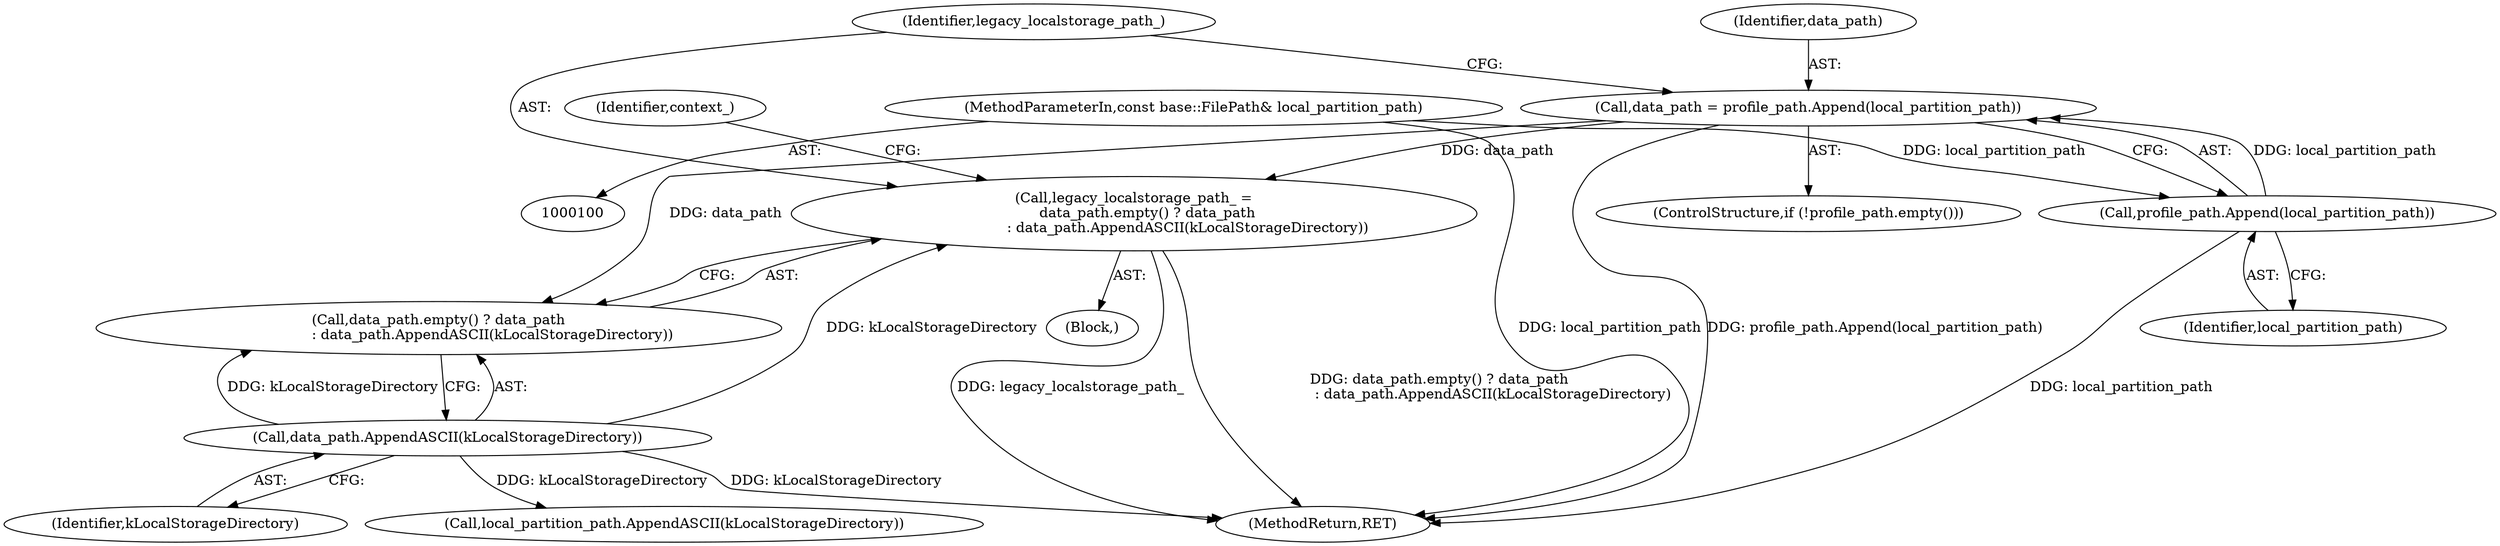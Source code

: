 digraph "1_Chrome_ba169c14aa9cc2efd708a878ae21ff34f3898fe0@del" {
"1000116" [label="(Call,legacy_localstorage_path_ =\n      data_path.empty() ? data_path\n                        : data_path.AppendASCII(kLocalStorageDirectory))"];
"1000110" [label="(Call,data_path = profile_path.Append(local_partition_path))"];
"1000112" [label="(Call,profile_path.Append(local_partition_path))"];
"1000103" [label="(MethodParameterIn,const base::FilePath& local_partition_path)"];
"1000121" [label="(Call,data_path.AppendASCII(kLocalStorageDirectory))"];
"1000105" [label="(Block,)"];
"1000111" [label="(Identifier,data_path)"];
"1000117" [label="(Identifier,legacy_localstorage_path_)"];
"1000107" [label="(ControlStructure,if (!profile_path.empty()))"];
"1000118" [label="(Call,data_path.empty() ? data_path\n                        : data_path.AppendASCII(kLocalStorageDirectory))"];
"1000147" [label="(MethodReturn,RET)"];
"1000103" [label="(MethodParameterIn,const base::FilePath& local_partition_path)"];
"1000122" [label="(Identifier,kLocalStorageDirectory)"];
"1000113" [label="(Identifier,local_partition_path)"];
"1000110" [label="(Call,data_path = profile_path.Append(local_partition_path))"];
"1000121" [label="(Call,data_path.AppendASCII(kLocalStorageDirectory))"];
"1000112" [label="(Call,profile_path.Append(local_partition_path))"];
"1000133" [label="(Call,local_partition_path.AppendASCII(kLocalStorageDirectory))"];
"1000116" [label="(Call,legacy_localstorage_path_ =\n      data_path.empty() ? data_path\n                        : data_path.AppendASCII(kLocalStorageDirectory))"];
"1000124" [label="(Identifier,context_)"];
"1000116" -> "1000105"  [label="AST: "];
"1000116" -> "1000118"  [label="CFG: "];
"1000117" -> "1000116"  [label="AST: "];
"1000118" -> "1000116"  [label="AST: "];
"1000124" -> "1000116"  [label="CFG: "];
"1000116" -> "1000147"  [label="DDG: legacy_localstorage_path_"];
"1000116" -> "1000147"  [label="DDG: data_path.empty() ? data_path\n                        : data_path.AppendASCII(kLocalStorageDirectory)"];
"1000110" -> "1000116"  [label="DDG: data_path"];
"1000121" -> "1000116"  [label="DDG: kLocalStorageDirectory"];
"1000110" -> "1000107"  [label="AST: "];
"1000110" -> "1000112"  [label="CFG: "];
"1000111" -> "1000110"  [label="AST: "];
"1000112" -> "1000110"  [label="AST: "];
"1000117" -> "1000110"  [label="CFG: "];
"1000110" -> "1000147"  [label="DDG: profile_path.Append(local_partition_path)"];
"1000112" -> "1000110"  [label="DDG: local_partition_path"];
"1000110" -> "1000118"  [label="DDG: data_path"];
"1000112" -> "1000113"  [label="CFG: "];
"1000113" -> "1000112"  [label="AST: "];
"1000112" -> "1000147"  [label="DDG: local_partition_path"];
"1000103" -> "1000112"  [label="DDG: local_partition_path"];
"1000103" -> "1000100"  [label="AST: "];
"1000103" -> "1000147"  [label="DDG: local_partition_path"];
"1000121" -> "1000118"  [label="AST: "];
"1000121" -> "1000122"  [label="CFG: "];
"1000122" -> "1000121"  [label="AST: "];
"1000118" -> "1000121"  [label="CFG: "];
"1000121" -> "1000147"  [label="DDG: kLocalStorageDirectory"];
"1000121" -> "1000118"  [label="DDG: kLocalStorageDirectory"];
"1000121" -> "1000133"  [label="DDG: kLocalStorageDirectory"];
}
